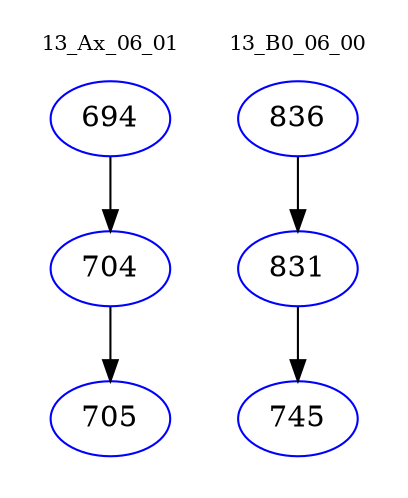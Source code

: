 digraph{
subgraph cluster_0 {
color = white
label = "13_Ax_06_01";
fontsize=10;
T0_694 [label="694", color="blue"]
T0_694 -> T0_704 [color="black"]
T0_704 [label="704", color="blue"]
T0_704 -> T0_705 [color="black"]
T0_705 [label="705", color="blue"]
}
subgraph cluster_1 {
color = white
label = "13_B0_06_00";
fontsize=10;
T1_836 [label="836", color="blue"]
T1_836 -> T1_831 [color="black"]
T1_831 [label="831", color="blue"]
T1_831 -> T1_745 [color="black"]
T1_745 [label="745", color="blue"]
}
}
